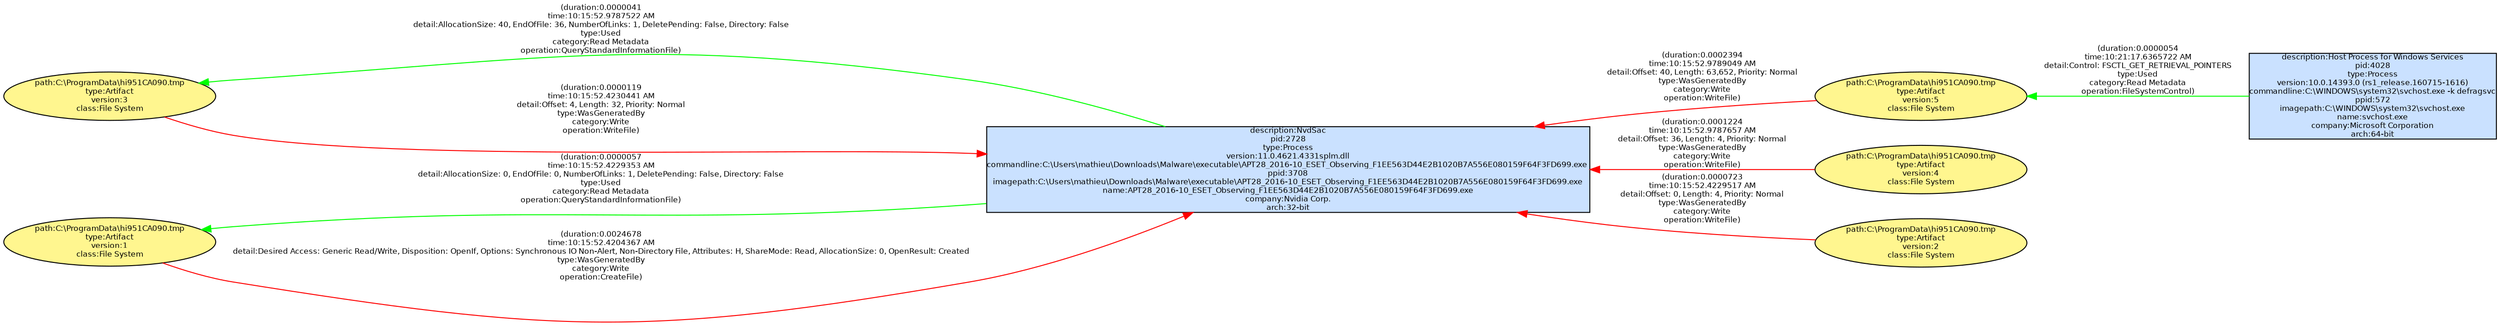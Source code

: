 digraph spade2dot {
graph [rankdir = "RL"];
node [fontname="Helvetica" fontsize="8" style="filled" margin="0.0,0.0"];
edge [fontname="Helvetica" fontsize="8"];
"1" [label="description:Host Process for Windows Services\npid:4028\ntype:Process\nversion:10.0.14393.0 (rs1_release.160715-1616)\ncommandline:C:\\WINDOWS\\system32\\svchost.exe -k defragsvc\nppid:572\nimagepath:C:\\WINDOWS\\system32\\svchost.exe\nname:svchost.exe\ncompany:Microsoft Corporation\narch:64-bit" shape="box" fillcolor="lightsteelblue1"];
"2" [label="path:C:\\ProgramData\\hi951CA090.tmp\ntype:Artifact\nversion:4\nclass:File System" shape="ellipse" fillcolor="khaki1"];
"3" [label="description:NvdSac\npid:2728\ntype:Process\nversion:11.0.4621.4331splm.dll\ncommandline:C:\\Users\\mathieu\\Downloads\\Malware\\executable\\APT28_2016-10_ESET_Observing_F1EE563D44E2B1020B7A556E080159F64F3FD699.exe \nppid:3708\nimagepath:C:\\Users\\mathieu\\Downloads\\Malware\\executable\\APT28_2016-10_ESET_Observing_F1EE563D44E2B1020B7A556E080159F64F3FD699.exe\nname:APT28_2016-10_ESET_Observing_F1EE563D44E2B1020B7A556E080159F64F3FD699.exe\ncompany:Nvidia Corp.\narch:32-bit" shape="box" fillcolor="lightsteelblue1"];
"4" [label="path:C:\\ProgramData\\hi951CA090.tmp\ntype:Artifact\nversion:3\nclass:File System" shape="ellipse" fillcolor="khaki1"];
"5" [label="path:C:\\ProgramData\\hi951CA090.tmp\ntype:Artifact\nversion:5\nclass:File System" shape="ellipse" fillcolor="khaki1"];
"6" [label="path:C:\\ProgramData\\hi951CA090.tmp\ntype:Artifact\nversion:2\nclass:File System" shape="ellipse" fillcolor="khaki1"];
"7" [label="path:C:\\ProgramData\\hi951CA090.tmp\ntype:Artifact\nversion:1\nclass:File System" shape="ellipse" fillcolor="khaki1"];
"3" -> "7" [label="(duration:0.0000057\ntime:10:15:52.4229353 AM\ndetail:AllocationSize: 0, EndOfFile: 0, NumberOfLinks: 1, DeletePending: False, Directory: False\ntype:Used\ncategory:Read Metadata\noperation:QueryStandardInformationFile)" color="green" style="solid"];
"1" -> "5" [label="(duration:0.0000054\ntime:10:21:17.6365722 AM\ndetail:Control: FSCTL_GET_RETRIEVAL_POINTERS\ntype:Used\ncategory:Read Metadata\noperation:FileSystemControl)" color="green" style="solid"];
"7" -> "3" [label="(duration:0.0024678\ntime:10:15:52.4204367 AM\ndetail:Desired Access: Generic Read/Write, Disposition: OpenIf, Options: Synchronous IO Non-Alert, Non-Directory File, Attributes: H, ShareMode: Read, AllocationSize: 0, OpenResult: Created\ntype:WasGeneratedBy\ncategory:Write\noperation:CreateFile)" color="red" style="solid"];
"3" -> "4" [label="(duration:0.0000041\ntime:10:15:52.9787522 AM\ndetail:AllocationSize: 40, EndOfFile: 36, NumberOfLinks: 1, DeletePending: False, Directory: False\ntype:Used\ncategory:Read Metadata\noperation:QueryStandardInformationFile)" color="green" style="solid"];
"2" -> "3" [label="(duration:0.0001224\ntime:10:15:52.9787657 AM\ndetail:Offset: 36, Length: 4, Priority: Normal\ntype:WasGeneratedBy\ncategory:Write\noperation:WriteFile)" color="red" style="solid"];
"5" -> "3" [label="(duration:0.0002394\ntime:10:15:52.9789049 AM\ndetail:Offset: 40, Length: 63,652, Priority: Normal\ntype:WasGeneratedBy\ncategory:Write\noperation:WriteFile)" color="red" style="solid"];
"4" -> "3" [label="(duration:0.0000119\ntime:10:15:52.4230441 AM\ndetail:Offset: 4, Length: 32, Priority: Normal\ntype:WasGeneratedBy\ncategory:Write\noperation:WriteFile)" color="red" style="solid"];
"6" -> "3" [label="(duration:0.0000723\ntime:10:15:52.4229517 AM\ndetail:Offset: 0, Length: 4, Priority: Normal\ntype:WasGeneratedBy\ncategory:Write\noperation:WriteFile)" color="red" style="solid"];
}

